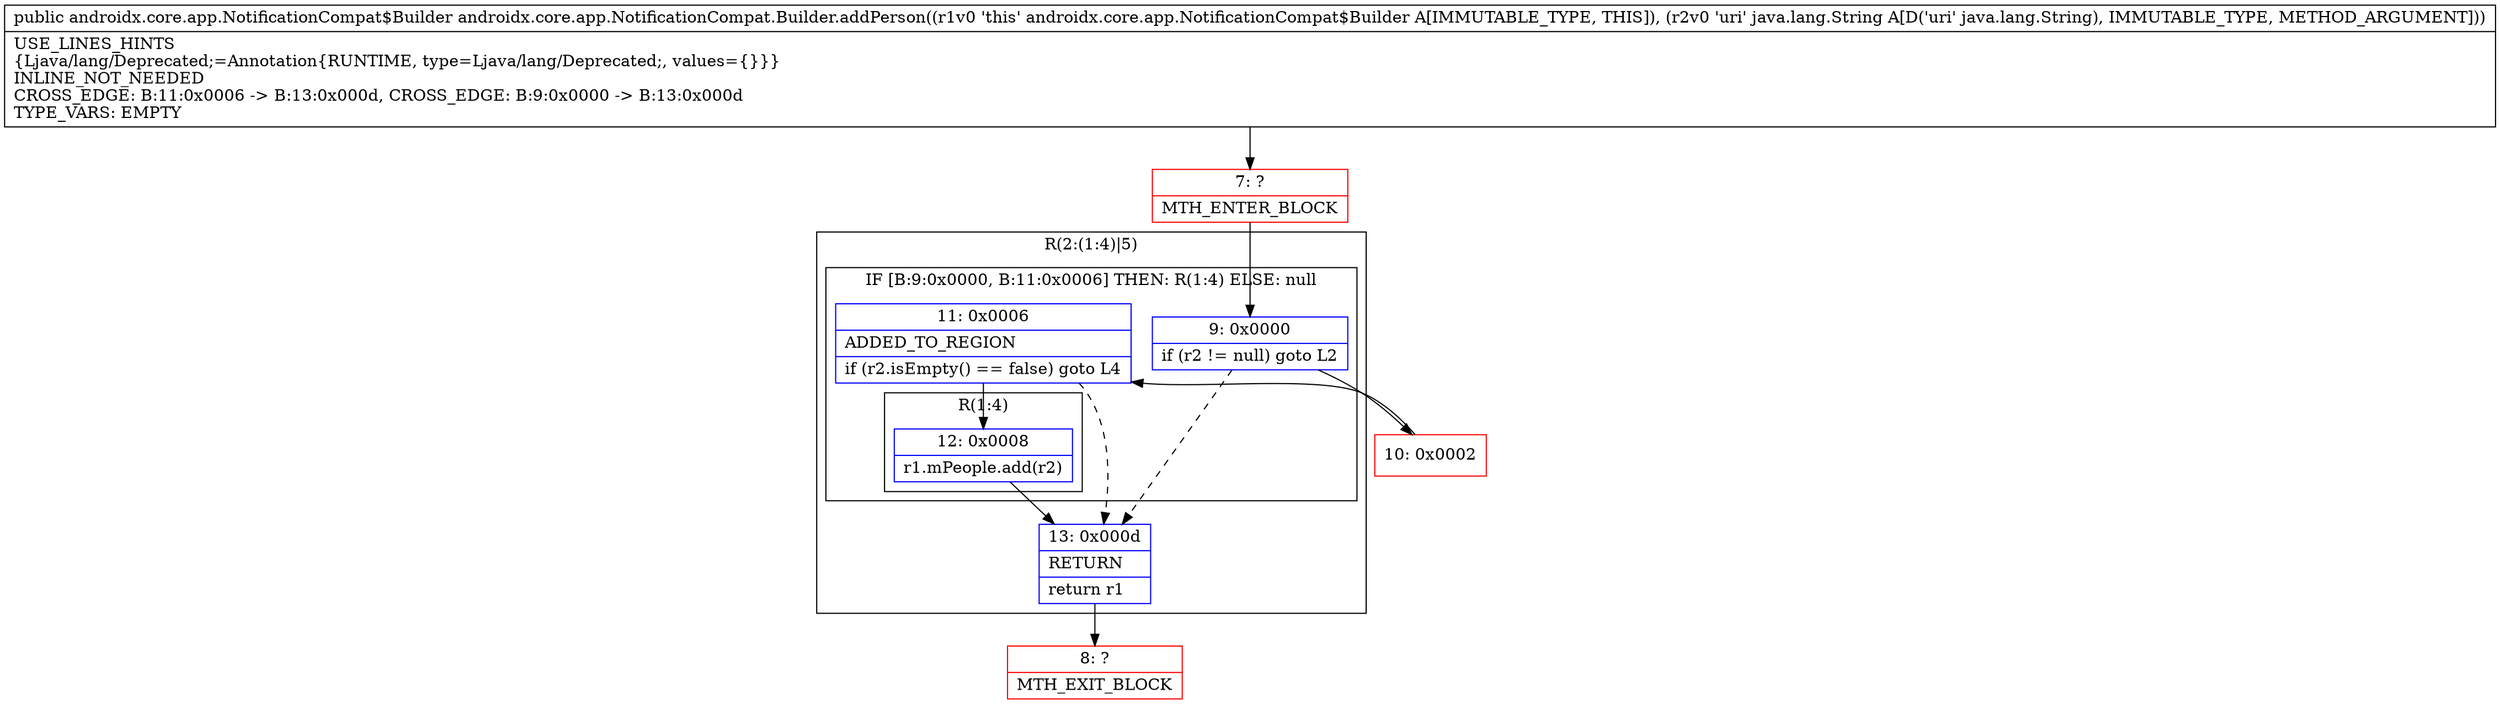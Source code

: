 digraph "CFG forandroidx.core.app.NotificationCompat.Builder.addPerson(Ljava\/lang\/String;)Landroidx\/core\/app\/NotificationCompat$Builder;" {
subgraph cluster_Region_113896745 {
label = "R(2:(1:4)|5)";
node [shape=record,color=blue];
subgraph cluster_IfRegion_1725698768 {
label = "IF [B:9:0x0000, B:11:0x0006] THEN: R(1:4) ELSE: null";
node [shape=record,color=blue];
Node_9 [shape=record,label="{9\:\ 0x0000|if (r2 != null) goto L2\l}"];
Node_11 [shape=record,label="{11\:\ 0x0006|ADDED_TO_REGION\l|if (r2.isEmpty() == false) goto L4\l}"];
subgraph cluster_Region_973480684 {
label = "R(1:4)";
node [shape=record,color=blue];
Node_12 [shape=record,label="{12\:\ 0x0008|r1.mPeople.add(r2)\l}"];
}
}
Node_13 [shape=record,label="{13\:\ 0x000d|RETURN\l|return r1\l}"];
}
Node_7 [shape=record,color=red,label="{7\:\ ?|MTH_ENTER_BLOCK\l}"];
Node_10 [shape=record,color=red,label="{10\:\ 0x0002}"];
Node_8 [shape=record,color=red,label="{8\:\ ?|MTH_EXIT_BLOCK\l}"];
MethodNode[shape=record,label="{public androidx.core.app.NotificationCompat$Builder androidx.core.app.NotificationCompat.Builder.addPerson((r1v0 'this' androidx.core.app.NotificationCompat$Builder A[IMMUTABLE_TYPE, THIS]), (r2v0 'uri' java.lang.String A[D('uri' java.lang.String), IMMUTABLE_TYPE, METHOD_ARGUMENT]))  | USE_LINES_HINTS\l\{Ljava\/lang\/Deprecated;=Annotation\{RUNTIME, type=Ljava\/lang\/Deprecated;, values=\{\}\}\}\lINLINE_NOT_NEEDED\lCROSS_EDGE: B:11:0x0006 \-\> B:13:0x000d, CROSS_EDGE: B:9:0x0000 \-\> B:13:0x000d\lTYPE_VARS: EMPTY\l}"];
MethodNode -> Node_7;Node_9 -> Node_10;
Node_9 -> Node_13[style=dashed];
Node_11 -> Node_12;
Node_11 -> Node_13[style=dashed];
Node_12 -> Node_13;
Node_13 -> Node_8;
Node_7 -> Node_9;
Node_10 -> Node_11;
}

